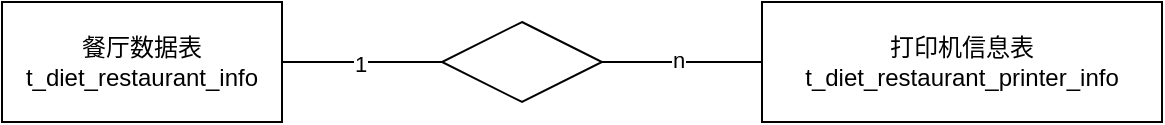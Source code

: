 <mxfile version="24.0.7" type="github">
  <diagram id="C5RBs43oDa-KdzZeNtuy" name="Page-1">
    <mxGraphModel dx="1434" dy="802" grid="1" gridSize="10" guides="1" tooltips="1" connect="1" arrows="1" fold="1" page="1" pageScale="1" pageWidth="827" pageHeight="1169" background="none" math="0" shadow="0">
      <root>
        <mxCell id="WIyWlLk6GJQsqaUBKTNV-0" />
        <mxCell id="WIyWlLk6GJQsqaUBKTNV-1" parent="WIyWlLk6GJQsqaUBKTNV-0" />
        <mxCell id="OuUOsVnNCCR98XtKE276-47" value="打印机信息表&lt;div&gt;t_diet_restaurant_printer_info&lt;/div&gt;" style="rounded=0;whiteSpace=wrap;html=1;" vertex="1" parent="WIyWlLk6GJQsqaUBKTNV-1">
          <mxGeometry x="460" y="350" width="200" height="60" as="geometry" />
        </mxCell>
        <mxCell id="OuUOsVnNCCR98XtKE276-48" value="餐厅数据表&lt;div&gt;t_diet_restaurant_info&lt;/div&gt;" style="rounded=0;whiteSpace=wrap;html=1;" vertex="1" parent="WIyWlLk6GJQsqaUBKTNV-1">
          <mxGeometry x="80" y="350" width="140" height="60" as="geometry" />
        </mxCell>
        <mxCell id="OuUOsVnNCCR98XtKE276-57" style="edgeStyle=orthogonalEdgeStyle;rounded=0;orthogonalLoop=1;jettySize=auto;html=1;exitX=1;exitY=0.5;exitDx=0;exitDy=0;endArrow=none;endFill=0;" edge="1" parent="WIyWlLk6GJQsqaUBKTNV-1" source="OuUOsVnNCCR98XtKE276-49" target="OuUOsVnNCCR98XtKE276-47">
          <mxGeometry relative="1" as="geometry" />
        </mxCell>
        <mxCell id="OuUOsVnNCCR98XtKE276-60" value="n" style="edgeLabel;html=1;align=center;verticalAlign=middle;resizable=0;points=[];" vertex="1" connectable="0" parent="OuUOsVnNCCR98XtKE276-57">
          <mxGeometry x="-0.05" y="1" relative="1" as="geometry">
            <mxPoint as="offset" />
          </mxGeometry>
        </mxCell>
        <mxCell id="OuUOsVnNCCR98XtKE276-58" style="edgeStyle=orthogonalEdgeStyle;rounded=0;orthogonalLoop=1;jettySize=auto;html=1;exitX=0;exitY=0.5;exitDx=0;exitDy=0;endArrow=none;endFill=0;" edge="1" parent="WIyWlLk6GJQsqaUBKTNV-1" source="OuUOsVnNCCR98XtKE276-49" target="OuUOsVnNCCR98XtKE276-48">
          <mxGeometry relative="1" as="geometry" />
        </mxCell>
        <mxCell id="OuUOsVnNCCR98XtKE276-59" value="1" style="edgeLabel;html=1;align=center;verticalAlign=middle;resizable=0;points=[];" vertex="1" connectable="0" parent="OuUOsVnNCCR98XtKE276-58">
          <mxGeometry x="0.025" y="1" relative="1" as="geometry">
            <mxPoint as="offset" />
          </mxGeometry>
        </mxCell>
        <mxCell id="OuUOsVnNCCR98XtKE276-49" value="" style="rhombus;whiteSpace=wrap;html=1;" vertex="1" parent="WIyWlLk6GJQsqaUBKTNV-1">
          <mxGeometry x="300" y="360" width="80" height="40" as="geometry" />
        </mxCell>
      </root>
    </mxGraphModel>
  </diagram>
</mxfile>
